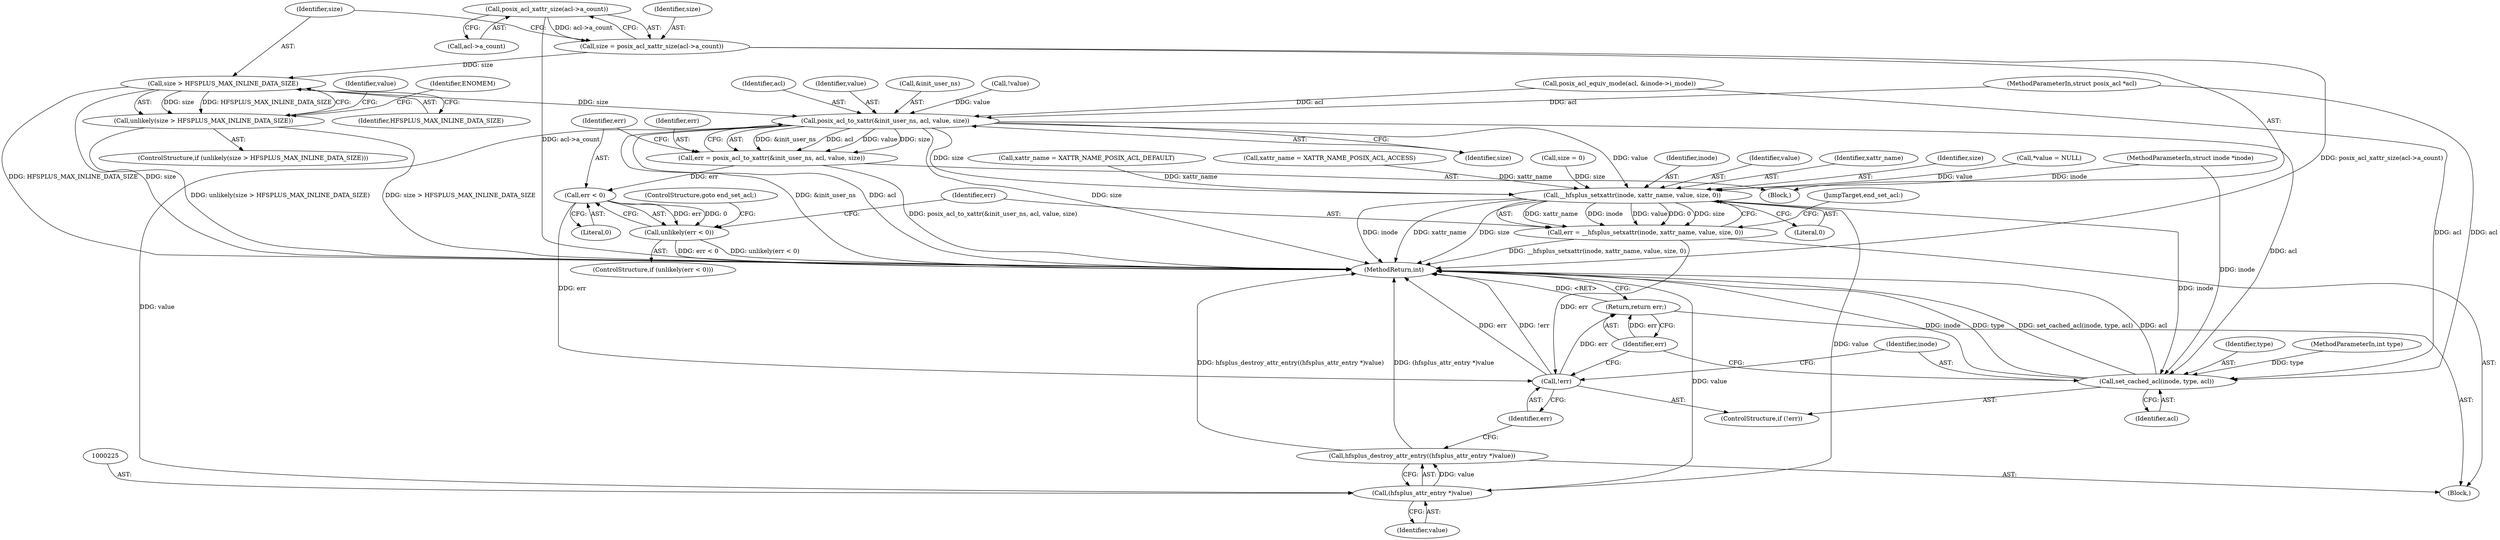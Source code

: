 digraph "0_linux_073931017b49d9458aa351605b43a7e34598caef_6@pointer" {
"1000176" [label="(Call,posix_acl_xattr_size(acl->a_count))"];
"1000174" [label="(Call,size = posix_acl_xattr_size(acl->a_count))"];
"1000182" [label="(Call,size > HFSPLUS_MAX_INLINE_DATA_SIZE)"];
"1000181" [label="(Call,unlikely(size > HFSPLUS_MAX_INLINE_DATA_SIZE))"];
"1000202" [label="(Call,posix_acl_to_xattr(&init_user_ns, acl, value, size))"];
"1000200" [label="(Call,err = posix_acl_to_xattr(&init_user_ns, acl, value, size))"];
"1000210" [label="(Call,err < 0)"];
"1000209" [label="(Call,unlikely(err < 0))"];
"1000228" [label="(Call,!err)"];
"1000234" [label="(Return,return err;)"];
"1000216" [label="(Call,__hfsplus_setxattr(inode, xattr_name, value, size, 0))"];
"1000214" [label="(Call,err = __hfsplus_setxattr(inode, xattr_name, value, size, 0))"];
"1000224" [label="(Call,(hfsplus_attr_entry *)value)"];
"1000223" [label="(Call,hfsplus_destroy_attr_entry((hfsplus_attr_entry *)value))"];
"1000230" [label="(Call,set_cached_acl(inode, type, acl))"];
"1000227" [label="(ControlStructure,if (!err))"];
"1000210" [label="(Call,err < 0)"];
"1000104" [label="(Block,)"];
"1000217" [label="(Identifier,inode)"];
"1000229" [label="(Identifier,err)"];
"1000183" [label="(Identifier,size)"];
"1000232" [label="(Identifier,type)"];
"1000203" [label="(Call,&init_user_ns)"];
"1000180" [label="(ControlStructure,if (unlikely(size > HFSPLUS_MAX_INLINE_DATA_SIZE)))"];
"1000195" [label="(Call,!value)"];
"1000234" [label="(Return,return err;)"];
"1000202" [label="(Call,posix_acl_to_xattr(&init_user_ns, acl, value, size))"];
"1000201" [label="(Identifier,err)"];
"1000182" [label="(Call,size > HFSPLUS_MAX_INLINE_DATA_SIZE)"];
"1000216" [label="(Call,__hfsplus_setxattr(inode, xattr_name, value, size, 0))"];
"1000219" [label="(Identifier,value)"];
"1000173" [label="(Block,)"];
"1000218" [label="(Identifier,xattr_name)"];
"1000223" [label="(Call,hfsplus_destroy_attr_entry((hfsplus_attr_entry *)value))"];
"1000236" [label="(MethodReturn,int)"];
"1000176" [label="(Call,posix_acl_xattr_size(acl->a_count))"];
"1000177" [label="(Call,acl->a_count)"];
"1000228" [label="(Call,!err)"];
"1000224" [label="(Call,(hfsplus_attr_entry *)value)"];
"1000220" [label="(Identifier,size)"];
"1000112" [label="(Call,*value = NULL)"];
"1000200" [label="(Call,err = posix_acl_to_xattr(&init_user_ns, acl, value, size))"];
"1000189" [label="(Identifier,value)"];
"1000214" [label="(Call,err = __hfsplus_setxattr(inode, xattr_name, value, size, 0))"];
"1000209" [label="(Call,unlikely(err < 0))"];
"1000207" [label="(Identifier,size)"];
"1000205" [label="(Identifier,acl)"];
"1000181" [label="(Call,unlikely(size > HFSPLUS_MAX_INLINE_DATA_SIZE))"];
"1000221" [label="(Literal,0)"];
"1000151" [label="(Call,xattr_name = XATTR_NAME_POSIX_ACL_DEFAULT)"];
"1000103" [label="(MethodParameterIn,int type)"];
"1000187" [label="(Identifier,ENOMEM)"];
"1000126" [label="(Call,xattr_name = XATTR_NAME_POSIX_ACL_ACCESS)"];
"1000235" [label="(Identifier,err)"];
"1000211" [label="(Identifier,err)"];
"1000184" [label="(Identifier,HFSPLUS_MAX_INLINE_DATA_SIZE)"];
"1000231" [label="(Identifier,inode)"];
"1000226" [label="(Identifier,value)"];
"1000108" [label="(Call,size = 0)"];
"1000233" [label="(Identifier,acl)"];
"1000134" [label="(Call,posix_acl_equiv_mode(acl, &inode->i_mode))"];
"1000206" [label="(Identifier,value)"];
"1000208" [label="(ControlStructure,if (unlikely(err < 0)))"];
"1000102" [label="(MethodParameterIn,struct posix_acl *acl)"];
"1000230" [label="(Call,set_cached_acl(inode, type, acl))"];
"1000215" [label="(Identifier,err)"];
"1000101" [label="(MethodParameterIn,struct inode *inode)"];
"1000175" [label="(Identifier,size)"];
"1000213" [label="(ControlStructure,goto end_set_acl;)"];
"1000222" [label="(JumpTarget,end_set_acl:)"];
"1000174" [label="(Call,size = posix_acl_xattr_size(acl->a_count))"];
"1000212" [label="(Literal,0)"];
"1000176" -> "1000174"  [label="AST: "];
"1000176" -> "1000177"  [label="CFG: "];
"1000177" -> "1000176"  [label="AST: "];
"1000174" -> "1000176"  [label="CFG: "];
"1000176" -> "1000236"  [label="DDG: acl->a_count"];
"1000176" -> "1000174"  [label="DDG: acl->a_count"];
"1000174" -> "1000173"  [label="AST: "];
"1000175" -> "1000174"  [label="AST: "];
"1000183" -> "1000174"  [label="CFG: "];
"1000174" -> "1000236"  [label="DDG: posix_acl_xattr_size(acl->a_count)"];
"1000174" -> "1000182"  [label="DDG: size"];
"1000182" -> "1000181"  [label="AST: "];
"1000182" -> "1000184"  [label="CFG: "];
"1000183" -> "1000182"  [label="AST: "];
"1000184" -> "1000182"  [label="AST: "];
"1000181" -> "1000182"  [label="CFG: "];
"1000182" -> "1000236"  [label="DDG: HFSPLUS_MAX_INLINE_DATA_SIZE"];
"1000182" -> "1000236"  [label="DDG: size"];
"1000182" -> "1000181"  [label="DDG: size"];
"1000182" -> "1000181"  [label="DDG: HFSPLUS_MAX_INLINE_DATA_SIZE"];
"1000182" -> "1000202"  [label="DDG: size"];
"1000181" -> "1000180"  [label="AST: "];
"1000187" -> "1000181"  [label="CFG: "];
"1000189" -> "1000181"  [label="CFG: "];
"1000181" -> "1000236"  [label="DDG: unlikely(size > HFSPLUS_MAX_INLINE_DATA_SIZE)"];
"1000181" -> "1000236"  [label="DDG: size > HFSPLUS_MAX_INLINE_DATA_SIZE"];
"1000202" -> "1000200"  [label="AST: "];
"1000202" -> "1000207"  [label="CFG: "];
"1000203" -> "1000202"  [label="AST: "];
"1000205" -> "1000202"  [label="AST: "];
"1000206" -> "1000202"  [label="AST: "];
"1000207" -> "1000202"  [label="AST: "];
"1000200" -> "1000202"  [label="CFG: "];
"1000202" -> "1000236"  [label="DDG: &init_user_ns"];
"1000202" -> "1000236"  [label="DDG: size"];
"1000202" -> "1000236"  [label="DDG: acl"];
"1000202" -> "1000200"  [label="DDG: &init_user_ns"];
"1000202" -> "1000200"  [label="DDG: acl"];
"1000202" -> "1000200"  [label="DDG: value"];
"1000202" -> "1000200"  [label="DDG: size"];
"1000134" -> "1000202"  [label="DDG: acl"];
"1000102" -> "1000202"  [label="DDG: acl"];
"1000195" -> "1000202"  [label="DDG: value"];
"1000202" -> "1000216"  [label="DDG: value"];
"1000202" -> "1000216"  [label="DDG: size"];
"1000202" -> "1000224"  [label="DDG: value"];
"1000202" -> "1000230"  [label="DDG: acl"];
"1000200" -> "1000173"  [label="AST: "];
"1000201" -> "1000200"  [label="AST: "];
"1000211" -> "1000200"  [label="CFG: "];
"1000200" -> "1000236"  [label="DDG: posix_acl_to_xattr(&init_user_ns, acl, value, size)"];
"1000200" -> "1000210"  [label="DDG: err"];
"1000210" -> "1000209"  [label="AST: "];
"1000210" -> "1000212"  [label="CFG: "];
"1000211" -> "1000210"  [label="AST: "];
"1000212" -> "1000210"  [label="AST: "];
"1000209" -> "1000210"  [label="CFG: "];
"1000210" -> "1000209"  [label="DDG: err"];
"1000210" -> "1000209"  [label="DDG: 0"];
"1000210" -> "1000228"  [label="DDG: err"];
"1000209" -> "1000208"  [label="AST: "];
"1000213" -> "1000209"  [label="CFG: "];
"1000215" -> "1000209"  [label="CFG: "];
"1000209" -> "1000236"  [label="DDG: unlikely(err < 0)"];
"1000209" -> "1000236"  [label="DDG: err < 0"];
"1000228" -> "1000227"  [label="AST: "];
"1000228" -> "1000229"  [label="CFG: "];
"1000229" -> "1000228"  [label="AST: "];
"1000231" -> "1000228"  [label="CFG: "];
"1000235" -> "1000228"  [label="CFG: "];
"1000228" -> "1000236"  [label="DDG: !err"];
"1000228" -> "1000236"  [label="DDG: err"];
"1000214" -> "1000228"  [label="DDG: err"];
"1000228" -> "1000234"  [label="DDG: err"];
"1000234" -> "1000104"  [label="AST: "];
"1000234" -> "1000235"  [label="CFG: "];
"1000235" -> "1000234"  [label="AST: "];
"1000236" -> "1000234"  [label="CFG: "];
"1000234" -> "1000236"  [label="DDG: <RET>"];
"1000235" -> "1000234"  [label="DDG: err"];
"1000216" -> "1000214"  [label="AST: "];
"1000216" -> "1000221"  [label="CFG: "];
"1000217" -> "1000216"  [label="AST: "];
"1000218" -> "1000216"  [label="AST: "];
"1000219" -> "1000216"  [label="AST: "];
"1000220" -> "1000216"  [label="AST: "];
"1000221" -> "1000216"  [label="AST: "];
"1000214" -> "1000216"  [label="CFG: "];
"1000216" -> "1000236"  [label="DDG: inode"];
"1000216" -> "1000236"  [label="DDG: xattr_name"];
"1000216" -> "1000236"  [label="DDG: size"];
"1000216" -> "1000214"  [label="DDG: xattr_name"];
"1000216" -> "1000214"  [label="DDG: inode"];
"1000216" -> "1000214"  [label="DDG: value"];
"1000216" -> "1000214"  [label="DDG: 0"];
"1000216" -> "1000214"  [label="DDG: size"];
"1000101" -> "1000216"  [label="DDG: inode"];
"1000151" -> "1000216"  [label="DDG: xattr_name"];
"1000126" -> "1000216"  [label="DDG: xattr_name"];
"1000112" -> "1000216"  [label="DDG: value"];
"1000108" -> "1000216"  [label="DDG: size"];
"1000216" -> "1000224"  [label="DDG: value"];
"1000216" -> "1000230"  [label="DDG: inode"];
"1000214" -> "1000104"  [label="AST: "];
"1000215" -> "1000214"  [label="AST: "];
"1000222" -> "1000214"  [label="CFG: "];
"1000214" -> "1000236"  [label="DDG: __hfsplus_setxattr(inode, xattr_name, value, size, 0)"];
"1000224" -> "1000223"  [label="AST: "];
"1000224" -> "1000226"  [label="CFG: "];
"1000225" -> "1000224"  [label="AST: "];
"1000226" -> "1000224"  [label="AST: "];
"1000223" -> "1000224"  [label="CFG: "];
"1000224" -> "1000236"  [label="DDG: value"];
"1000224" -> "1000223"  [label="DDG: value"];
"1000223" -> "1000104"  [label="AST: "];
"1000229" -> "1000223"  [label="CFG: "];
"1000223" -> "1000236"  [label="DDG: hfsplus_destroy_attr_entry((hfsplus_attr_entry *)value)"];
"1000223" -> "1000236"  [label="DDG: (hfsplus_attr_entry *)value"];
"1000230" -> "1000227"  [label="AST: "];
"1000230" -> "1000233"  [label="CFG: "];
"1000231" -> "1000230"  [label="AST: "];
"1000232" -> "1000230"  [label="AST: "];
"1000233" -> "1000230"  [label="AST: "];
"1000235" -> "1000230"  [label="CFG: "];
"1000230" -> "1000236"  [label="DDG: acl"];
"1000230" -> "1000236"  [label="DDG: inode"];
"1000230" -> "1000236"  [label="DDG: type"];
"1000230" -> "1000236"  [label="DDG: set_cached_acl(inode, type, acl)"];
"1000101" -> "1000230"  [label="DDG: inode"];
"1000103" -> "1000230"  [label="DDG: type"];
"1000134" -> "1000230"  [label="DDG: acl"];
"1000102" -> "1000230"  [label="DDG: acl"];
}
